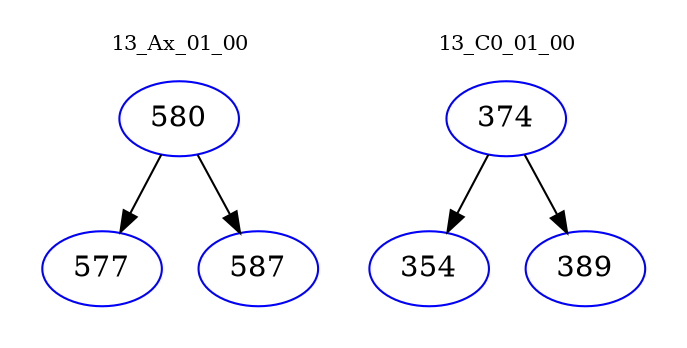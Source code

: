 digraph{
subgraph cluster_0 {
color = white
label = "13_Ax_01_00";
fontsize=10;
T0_580 [label="580", color="blue"]
T0_580 -> T0_577 [color="black"]
T0_577 [label="577", color="blue"]
T0_580 -> T0_587 [color="black"]
T0_587 [label="587", color="blue"]
}
subgraph cluster_1 {
color = white
label = "13_C0_01_00";
fontsize=10;
T1_374 [label="374", color="blue"]
T1_374 -> T1_354 [color="black"]
T1_354 [label="354", color="blue"]
T1_374 -> T1_389 [color="black"]
T1_389 [label="389", color="blue"]
}
}

